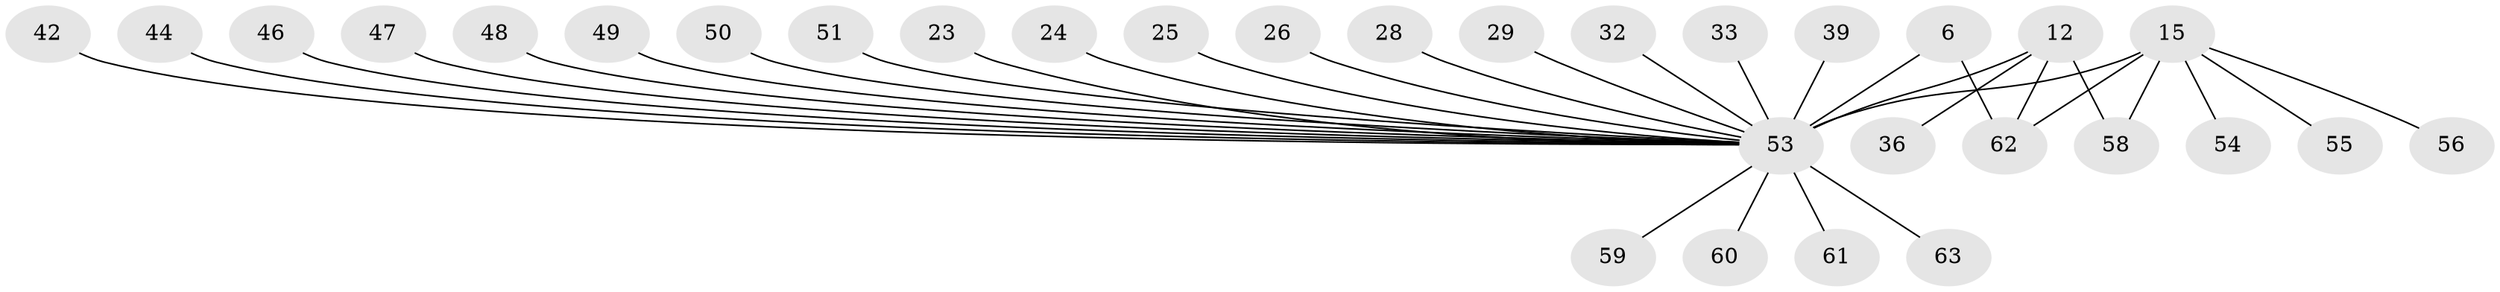 // original degree distribution, {6: 0.09523809523809523, 11: 0.015873015873015872, 5: 0.06349206349206349, 3: 0.07936507936507936, 4: 0.015873015873015872, 7: 0.031746031746031744, 2: 0.19047619047619047, 1: 0.5079365079365079}
// Generated by graph-tools (version 1.1) at 2025/54/03/09/25 04:54:21]
// undirected, 31 vertices, 33 edges
graph export_dot {
graph [start="1"]
  node [color=gray90,style=filled];
  6 [super="+5"];
  12 [super="+3"];
  15 [super="+9"];
  23;
  24;
  25;
  26;
  28;
  29;
  32;
  33;
  36;
  39;
  42 [super="+35"];
  44;
  46 [super="+38"];
  47;
  48 [super="+40"];
  49;
  50;
  51;
  53 [super="+34+52"];
  54 [super="+41"];
  55;
  56;
  58;
  59;
  60;
  61 [super="+30"];
  62 [super="+57"];
  63;
  6 -- 53 [weight=5];
  6 -- 62;
  12 -- 36;
  12 -- 58;
  12 -- 53 [weight=5];
  12 -- 62 [weight=2];
  15 -- 55;
  15 -- 56;
  15 -- 54;
  15 -- 58;
  15 -- 53 [weight=5];
  15 -- 62;
  23 -- 53;
  24 -- 53;
  25 -- 53;
  26 -- 53;
  28 -- 53;
  29 -- 53;
  32 -- 53;
  33 -- 53;
  39 -- 53;
  42 -- 53;
  44 -- 53;
  46 -- 53;
  47 -- 53;
  48 -- 53;
  49 -- 53;
  50 -- 53;
  51 -- 53;
  53 -- 59;
  53 -- 61;
  53 -- 60;
  53 -- 63;
}
